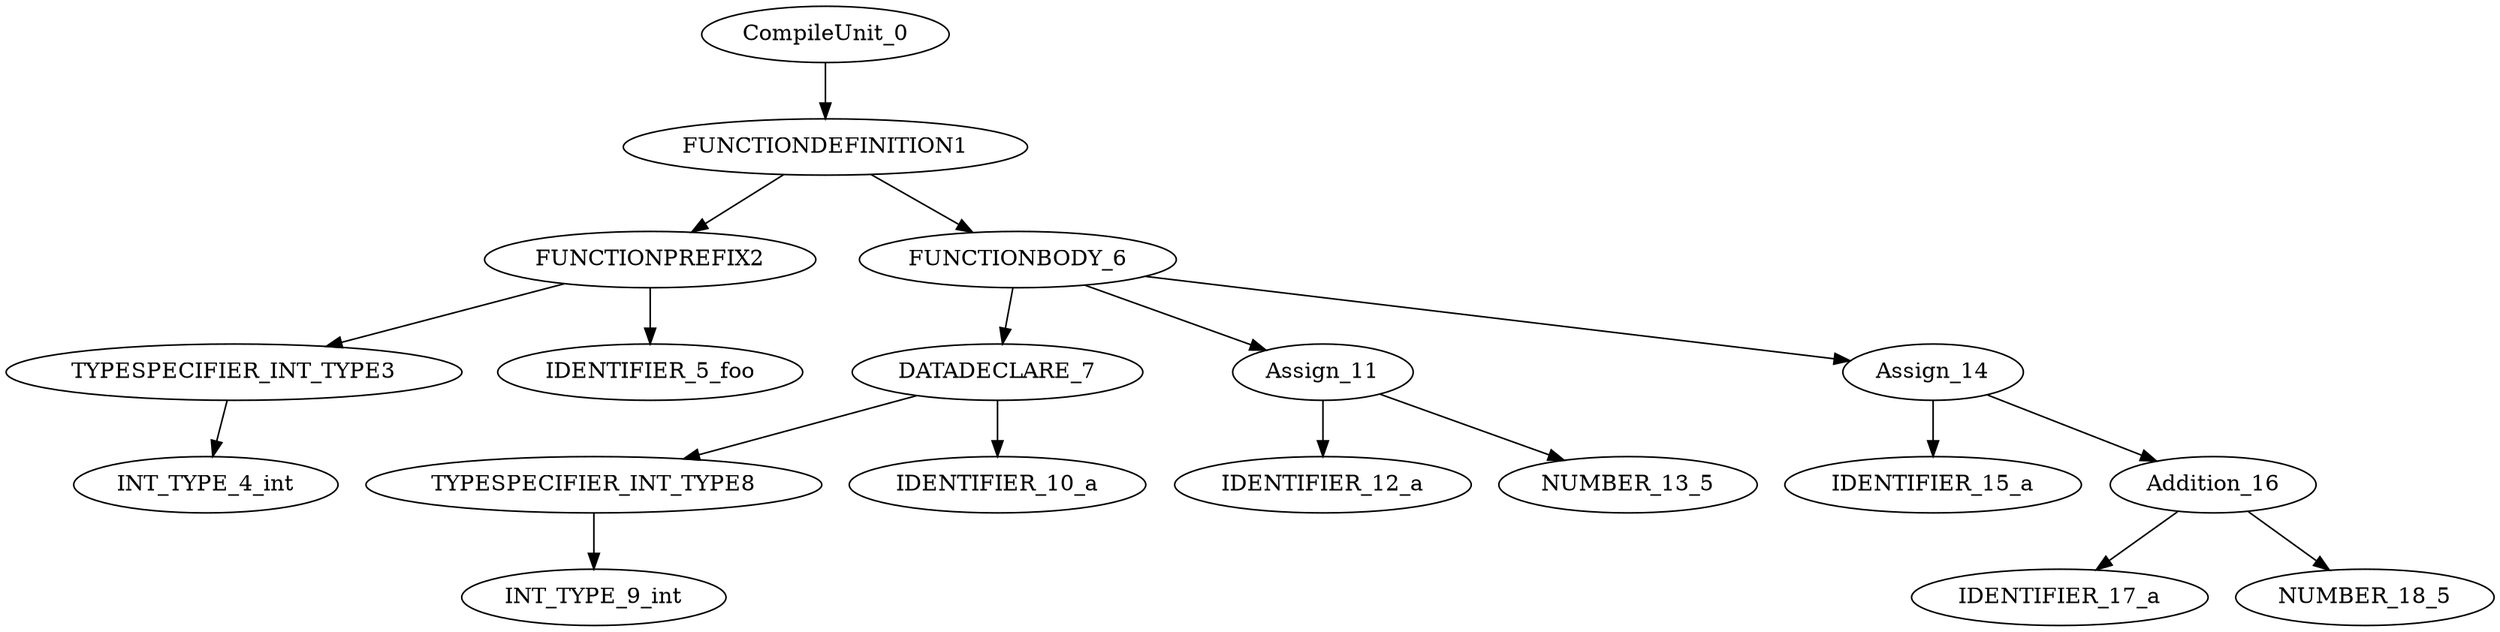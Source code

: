 digraph G{
"CompileUnit_0"->"FUNCTIONDEFINITION1";
"FUNCTIONDEFINITION1"->"FUNCTIONPREFIX2";
"FUNCTIONPREFIX2"->"TYPESPECIFIER_INT_TYPE3";
"TYPESPECIFIER_INT_TYPE3"->"INT_TYPE_4_int";
"FUNCTIONPREFIX2"->"IDENTIFIER_5_foo";
"FUNCTIONDEFINITION1"->"FUNCTIONBODY_6";
"FUNCTIONBODY_6"->"DATADECLARE_7";
"DATADECLARE_7"->"TYPESPECIFIER_INT_TYPE8";
"TYPESPECIFIER_INT_TYPE8"->"INT_TYPE_9_int";
"DATADECLARE_7"->"IDENTIFIER_10_a";
"FUNCTIONBODY_6"->"Assign_11";
"Assign_11"->"IDENTIFIER_12_a";
"Assign_11"->"NUMBER_13_5";
"FUNCTIONBODY_6"->"Assign_14";
"Assign_14"->"IDENTIFIER_15_a";
"Assign_14"->"Addition_16";
"Addition_16"->"IDENTIFIER_17_a";
"Addition_16"->"NUMBER_18_5";
}
